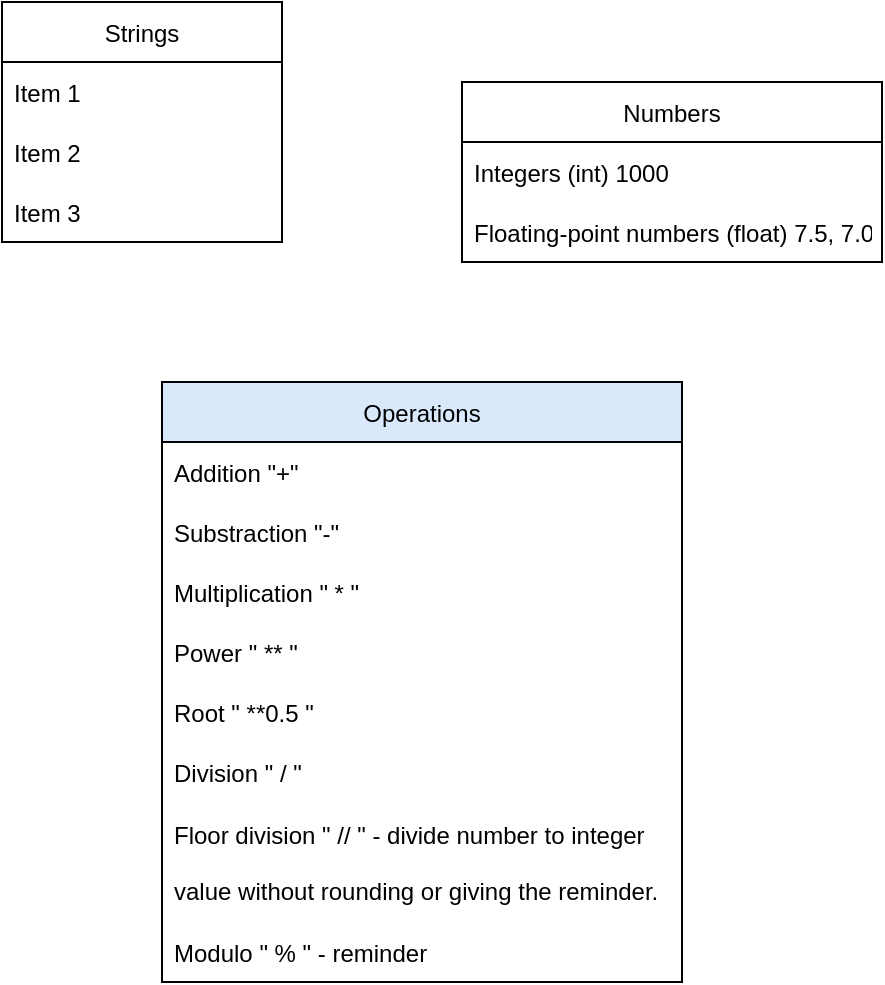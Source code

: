 <mxfile version="16.5.6" type="device"><diagram id="bqWmt4rjzGYhdaKBmW5i" name="Page-1"><mxGraphModel dx="1038" dy="536" grid="1" gridSize="10" guides="1" tooltips="1" connect="1" arrows="1" fold="1" page="1" pageScale="1" pageWidth="850" pageHeight="1100" math="0" shadow="0"><root><mxCell id="0"/><mxCell id="1" parent="0"/><mxCell id="MGgZnqpQYhGqRfMgGBpJ-1" value="Numbers" style="swimlane;fontStyle=0;childLayout=stackLayout;horizontal=1;startSize=30;horizontalStack=0;resizeParent=1;resizeParentMax=0;resizeLast=0;collapsible=1;marginBottom=0;" vertex="1" parent="1"><mxGeometry x="350" y="180" width="210" height="90" as="geometry"/></mxCell><mxCell id="MGgZnqpQYhGqRfMgGBpJ-2" value="Integers (int) 1000" style="text;strokeColor=none;fillColor=none;align=left;verticalAlign=middle;spacingLeft=4;spacingRight=4;overflow=hidden;points=[[0,0.5],[1,0.5]];portConstraint=eastwest;rotatable=0;" vertex="1" parent="MGgZnqpQYhGqRfMgGBpJ-1"><mxGeometry y="30" width="210" height="30" as="geometry"/></mxCell><mxCell id="MGgZnqpQYhGqRfMgGBpJ-3" value="Floating-point numbers (float) 7.5, 7.0" style="text;strokeColor=none;fillColor=none;align=left;verticalAlign=middle;spacingLeft=4;spacingRight=4;overflow=hidden;points=[[0,0.5],[1,0.5]];portConstraint=eastwest;rotatable=0;" vertex="1" parent="MGgZnqpQYhGqRfMgGBpJ-1"><mxGeometry y="60" width="210" height="30" as="geometry"/></mxCell><mxCell id="MGgZnqpQYhGqRfMgGBpJ-5" value="Strings" style="swimlane;fontStyle=0;childLayout=stackLayout;horizontal=1;startSize=30;horizontalStack=0;resizeParent=1;resizeParentMax=0;resizeLast=0;collapsible=1;marginBottom=0;" vertex="1" parent="1"><mxGeometry x="120" y="140" width="140" height="120" as="geometry"/></mxCell><mxCell id="MGgZnqpQYhGqRfMgGBpJ-6" value="Item 1" style="text;strokeColor=none;fillColor=none;align=left;verticalAlign=middle;spacingLeft=4;spacingRight=4;overflow=hidden;points=[[0,0.5],[1,0.5]];portConstraint=eastwest;rotatable=0;" vertex="1" parent="MGgZnqpQYhGqRfMgGBpJ-5"><mxGeometry y="30" width="140" height="30" as="geometry"/></mxCell><mxCell id="MGgZnqpQYhGqRfMgGBpJ-7" value="Item 2" style="text;strokeColor=none;fillColor=none;align=left;verticalAlign=middle;spacingLeft=4;spacingRight=4;overflow=hidden;points=[[0,0.5],[1,0.5]];portConstraint=eastwest;rotatable=0;" vertex="1" parent="MGgZnqpQYhGqRfMgGBpJ-5"><mxGeometry y="60" width="140" height="30" as="geometry"/></mxCell><mxCell id="MGgZnqpQYhGqRfMgGBpJ-8" value="Item 3" style="text;strokeColor=none;fillColor=none;align=left;verticalAlign=middle;spacingLeft=4;spacingRight=4;overflow=hidden;points=[[0,0.5],[1,0.5]];portConstraint=eastwest;rotatable=0;" vertex="1" parent="MGgZnqpQYhGqRfMgGBpJ-5"><mxGeometry y="90" width="140" height="30" as="geometry"/></mxCell><mxCell id="MGgZnqpQYhGqRfMgGBpJ-9" value="Operations" style="swimlane;fontStyle=0;childLayout=stackLayout;horizontal=1;startSize=30;horizontalStack=0;resizeParent=1;resizeParentMax=0;resizeLast=0;collapsible=1;marginBottom=0;fillColor=#dae8fc;strokeColor=default;" vertex="1" parent="1"><mxGeometry x="200" y="330" width="260" height="300" as="geometry"/></mxCell><mxCell id="MGgZnqpQYhGqRfMgGBpJ-10" value="Addition &quot;+&quot;" style="text;strokeColor=none;fillColor=none;align=left;verticalAlign=middle;spacingLeft=4;spacingRight=4;overflow=hidden;points=[[0,0.5],[1,0.5]];portConstraint=eastwest;rotatable=0;dashed=1;" vertex="1" parent="MGgZnqpQYhGqRfMgGBpJ-9"><mxGeometry y="30" width="260" height="30" as="geometry"/></mxCell><mxCell id="MGgZnqpQYhGqRfMgGBpJ-11" value="Substraction &quot;-&quot;" style="text;strokeColor=none;fillColor=none;align=left;verticalAlign=middle;spacingLeft=4;spacingRight=4;overflow=hidden;points=[[0,0.5],[1,0.5]];portConstraint=eastwest;rotatable=0;dashed=1;" vertex="1" parent="MGgZnqpQYhGqRfMgGBpJ-9"><mxGeometry y="60" width="260" height="30" as="geometry"/></mxCell><mxCell id="MGgZnqpQYhGqRfMgGBpJ-12" value="Multiplication &quot; * &quot;" style="text;strokeColor=none;fillColor=none;align=left;verticalAlign=middle;spacingLeft=4;spacingRight=4;overflow=hidden;points=[[0,0.5],[1,0.5]];portConstraint=eastwest;rotatable=0;dashed=1;" vertex="1" parent="MGgZnqpQYhGqRfMgGBpJ-9"><mxGeometry y="90" width="260" height="30" as="geometry"/></mxCell><mxCell id="MGgZnqpQYhGqRfMgGBpJ-15" value="Power &quot; ** &quot;" style="text;strokeColor=none;fillColor=none;align=left;verticalAlign=middle;spacingLeft=4;spacingRight=4;overflow=hidden;points=[[0,0.5],[1,0.5]];portConstraint=eastwest;rotatable=0;dashed=1;" vertex="1" parent="MGgZnqpQYhGqRfMgGBpJ-9"><mxGeometry y="120" width="260" height="30" as="geometry"/></mxCell><mxCell id="MGgZnqpQYhGqRfMgGBpJ-24" value="Root &quot; **0.5 &quot;" style="text;strokeColor=none;fillColor=none;align=left;verticalAlign=middle;spacingLeft=4;spacingRight=4;overflow=hidden;points=[[0,0.5],[1,0.5]];portConstraint=eastwest;rotatable=0;dashed=1;" vertex="1" parent="MGgZnqpQYhGqRfMgGBpJ-9"><mxGeometry y="150" width="260" height="30" as="geometry"/></mxCell><mxCell id="MGgZnqpQYhGqRfMgGBpJ-13" value="Division &quot; / &quot;" style="text;strokeColor=none;fillColor=none;align=left;verticalAlign=middle;spacingLeft=4;spacingRight=4;overflow=hidden;points=[[0,0.5],[1,0.5]];portConstraint=eastwest;rotatable=0;dashed=1;" vertex="1" parent="MGgZnqpQYhGqRfMgGBpJ-9"><mxGeometry y="180" width="260" height="30" as="geometry"/></mxCell><mxCell id="MGgZnqpQYhGqRfMgGBpJ-14" value="Floor division &quot; // &quot; - divide number to integer &#xA;&#xA;value without rounding or giving the reminder." style="text;strokeColor=none;fillColor=none;align=left;verticalAlign=middle;spacingLeft=4;spacingRight=4;overflow=hidden;points=[[0,0.5],[1,0.5]];portConstraint=eastwest;rotatable=0;dashed=1;" vertex="1" parent="MGgZnqpQYhGqRfMgGBpJ-9"><mxGeometry y="210" width="260" height="60" as="geometry"/></mxCell><mxCell id="MGgZnqpQYhGqRfMgGBpJ-23" value="Modulo &quot; % &quot; - reminder" style="text;strokeColor=none;fillColor=none;align=left;verticalAlign=middle;spacingLeft=4;spacingRight=4;overflow=hidden;points=[[0,0.5],[1,0.5]];portConstraint=eastwest;rotatable=0;dashed=1;" vertex="1" parent="MGgZnqpQYhGqRfMgGBpJ-9"><mxGeometry y="270" width="260" height="30" as="geometry"/></mxCell></root></mxGraphModel></diagram></mxfile>